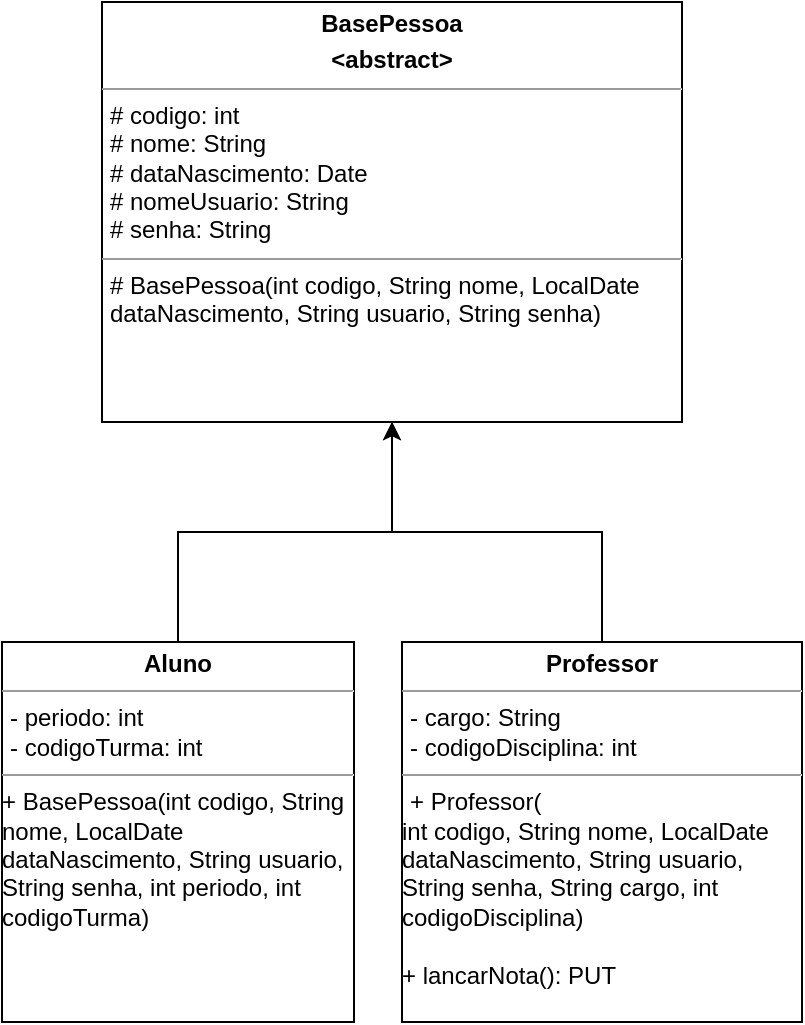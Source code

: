<mxfile version="22.0.4" type="github">
  <diagram name="Página-1" id="ISYm6FrJafREmLT2h12c">
    <mxGraphModel dx="2033" dy="797" grid="1" gridSize="10" guides="1" tooltips="1" connect="1" arrows="1" fold="1" page="1" pageScale="1" pageWidth="827" pageHeight="1169" math="0" shadow="0">
      <root>
        <mxCell id="0" />
        <mxCell id="1" parent="0" />
        <mxCell id="bNtw9ZAgYegGWrS_SB8m-1" value="&lt;p style=&quot;margin:0px;margin-top:4px;text-align:center;&quot;&gt;&lt;b&gt;BasePessoa&lt;/b&gt;&lt;/p&gt;&lt;p style=&quot;margin:0px;margin-top:4px;text-align:center;&quot;&gt;&lt;b&gt;&amp;lt;abstract&amp;gt;&lt;/b&gt;&lt;/p&gt;&lt;hr size=&quot;1&quot;&gt;&lt;p style=&quot;margin:0px;margin-left:4px;&quot;&gt;# codigo: int&lt;/p&gt;&lt;p style=&quot;margin:0px;margin-left:4px;&quot;&gt;# nome: String&lt;/p&gt;&lt;p style=&quot;margin:0px;margin-left:4px;&quot;&gt;# dataNascimento: Date&lt;/p&gt;&lt;p style=&quot;margin:0px;margin-left:4px;&quot;&gt;# nomeUsuario: String&lt;/p&gt;&lt;p style=&quot;margin:0px;margin-left:4px;&quot;&gt;# senha: String&lt;/p&gt;&lt;hr size=&quot;1&quot;&gt;&lt;p style=&quot;margin:0px;margin-left:4px;&quot;&gt;# BasePessoa(int codigo, String nome, LocalDate dataNascimento, String usuario, String senha)&lt;/p&gt;" style="verticalAlign=top;align=left;overflow=fill;fontSize=12;fontFamily=Helvetica;html=1;whiteSpace=wrap;" vertex="1" parent="1">
          <mxGeometry x="60" y="120" width="290" height="210" as="geometry" />
        </mxCell>
        <mxCell id="bNtw9ZAgYegGWrS_SB8m-7" value="" style="edgeStyle=orthogonalEdgeStyle;rounded=0;orthogonalLoop=1;jettySize=auto;html=1;" edge="1" parent="1" source="bNtw9ZAgYegGWrS_SB8m-2" target="bNtw9ZAgYegGWrS_SB8m-1">
          <mxGeometry relative="1" as="geometry" />
        </mxCell>
        <mxCell id="bNtw9ZAgYegGWrS_SB8m-2" value="&lt;p style=&quot;margin:0px;margin-top:4px;text-align:center;&quot;&gt;&lt;b&gt;Professor&lt;/b&gt;&lt;/p&gt;&lt;hr size=&quot;1&quot;&gt;&lt;p style=&quot;margin:0px;margin-left:4px;&quot;&gt;- cargo: String&lt;/p&gt;&lt;p style=&quot;margin:0px;margin-left:4px;&quot;&gt;- codigoDisciplina: int&lt;/p&gt;&lt;hr size=&quot;1&quot;&gt;&lt;p style=&quot;margin:0px;margin-left:4px;&quot;&gt;+ Professor(&lt;/p&gt;int codigo, String nome, LocalDate dataNascimento, String usuario, String senha, String cargo, int codigoDisciplina&lt;span style=&quot;background-color: initial;&quot;&gt;)&lt;br&gt;&lt;br&gt;+ lancarNota(): PUT&lt;br&gt;&lt;/span&gt;" style="verticalAlign=top;align=left;overflow=fill;fontSize=12;fontFamily=Helvetica;html=1;whiteSpace=wrap;" vertex="1" parent="1">
          <mxGeometry x="210" y="440" width="200" height="190" as="geometry" />
        </mxCell>
        <mxCell id="bNtw9ZAgYegGWrS_SB8m-6" value="" style="edgeStyle=orthogonalEdgeStyle;rounded=0;orthogonalLoop=1;jettySize=auto;html=1;" edge="1" parent="1" source="bNtw9ZAgYegGWrS_SB8m-4" target="bNtw9ZAgYegGWrS_SB8m-1">
          <mxGeometry relative="1" as="geometry" />
        </mxCell>
        <mxCell id="bNtw9ZAgYegGWrS_SB8m-4" value="&lt;p style=&quot;margin:0px;margin-top:4px;text-align:center;&quot;&gt;&lt;b&gt;Aluno&lt;/b&gt;&lt;/p&gt;&lt;hr size=&quot;1&quot;&gt;&lt;p style=&quot;margin:0px;margin-left:4px;&quot;&gt;- periodo: int&lt;/p&gt;&lt;p style=&quot;margin:0px;margin-left:4px;&quot;&gt;- codigoTurma: int&lt;/p&gt;&lt;hr size=&quot;1&quot;&gt;&lt;p style=&quot;margin:0px;margin-left:4px;&quot;&gt;&lt;/p&gt;+ BasePessoa(int codigo, String nome, LocalDate dataNascimento, String usuario, String senha, int periodo, int codigoTurma)" style="verticalAlign=top;align=left;overflow=fill;fontSize=12;fontFamily=Helvetica;html=1;whiteSpace=wrap;" vertex="1" parent="1">
          <mxGeometry x="10" y="440" width="176" height="190" as="geometry" />
        </mxCell>
      </root>
    </mxGraphModel>
  </diagram>
</mxfile>
